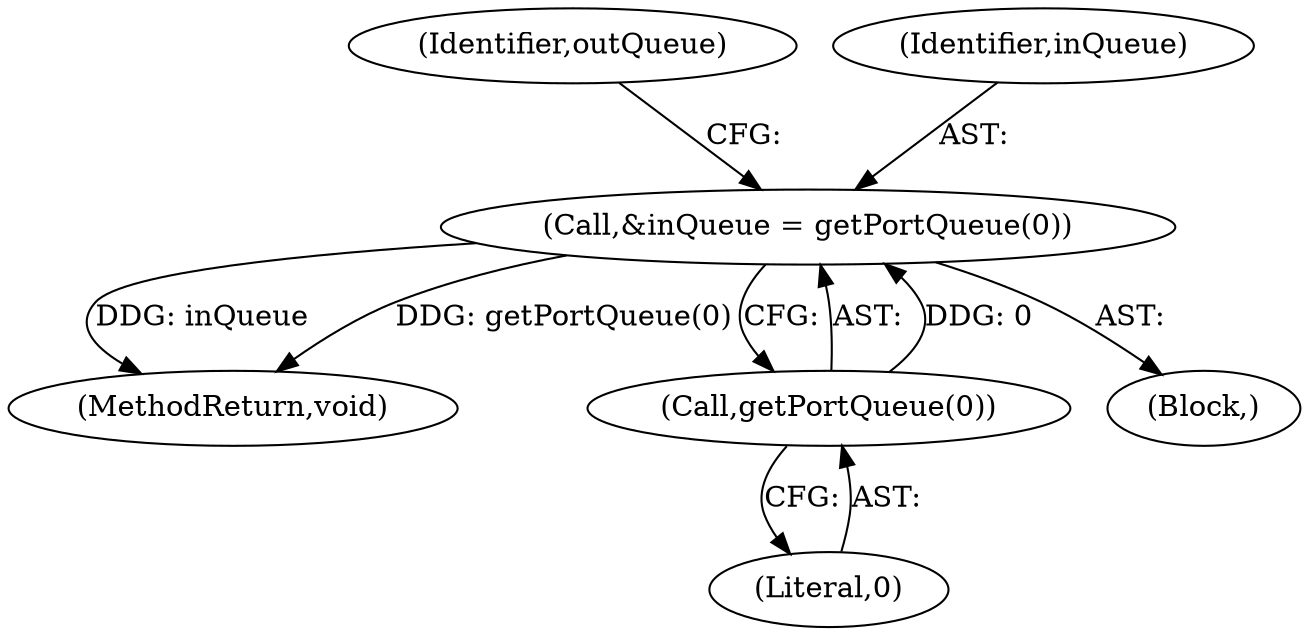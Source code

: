 digraph "0_Android_d2f47191538837e796e2b10c1ff7e1ee35f6e0ab@pointer" {
"1000113" [label="(Call,&inQueue = getPortQueue(0))"];
"1000115" [label="(Call,getPortQueue(0))"];
"1000113" [label="(Call,&inQueue = getPortQueue(0))"];
"1000115" [label="(Call,getPortQueue(0))"];
"1000640" [label="(MethodReturn,void)"];
"1000119" [label="(Identifier,outQueue)"];
"1000103" [label="(Block,)"];
"1000116" [label="(Literal,0)"];
"1000114" [label="(Identifier,inQueue)"];
"1000113" -> "1000103"  [label="AST: "];
"1000113" -> "1000115"  [label="CFG: "];
"1000114" -> "1000113"  [label="AST: "];
"1000115" -> "1000113"  [label="AST: "];
"1000119" -> "1000113"  [label="CFG: "];
"1000113" -> "1000640"  [label="DDG: inQueue"];
"1000113" -> "1000640"  [label="DDG: getPortQueue(0)"];
"1000115" -> "1000113"  [label="DDG: 0"];
"1000115" -> "1000116"  [label="CFG: "];
"1000116" -> "1000115"  [label="AST: "];
}
